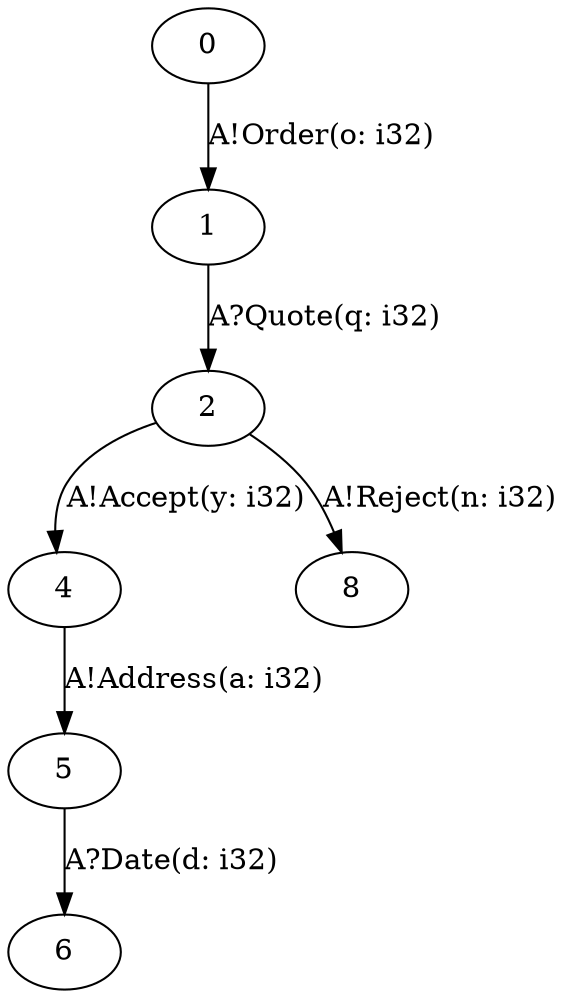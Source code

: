 digraph C {
  0;
  1;
  2;
  4;
  5;
  6;
  8;
  
  
  0 -> 1 [label="A!Order(o: i32)", ];
  1 -> 2 [label="A?Quote(q: i32)", ];
  2 -> 4 [label="A!Accept(y: i32)", ];
  2 -> 8 [label="A!Reject(n: i32)", ];
  4 -> 5 [label="A!Address(a: i32)", ];
  5 -> 6 [label="A?Date(d: i32)", ];
  
  }

